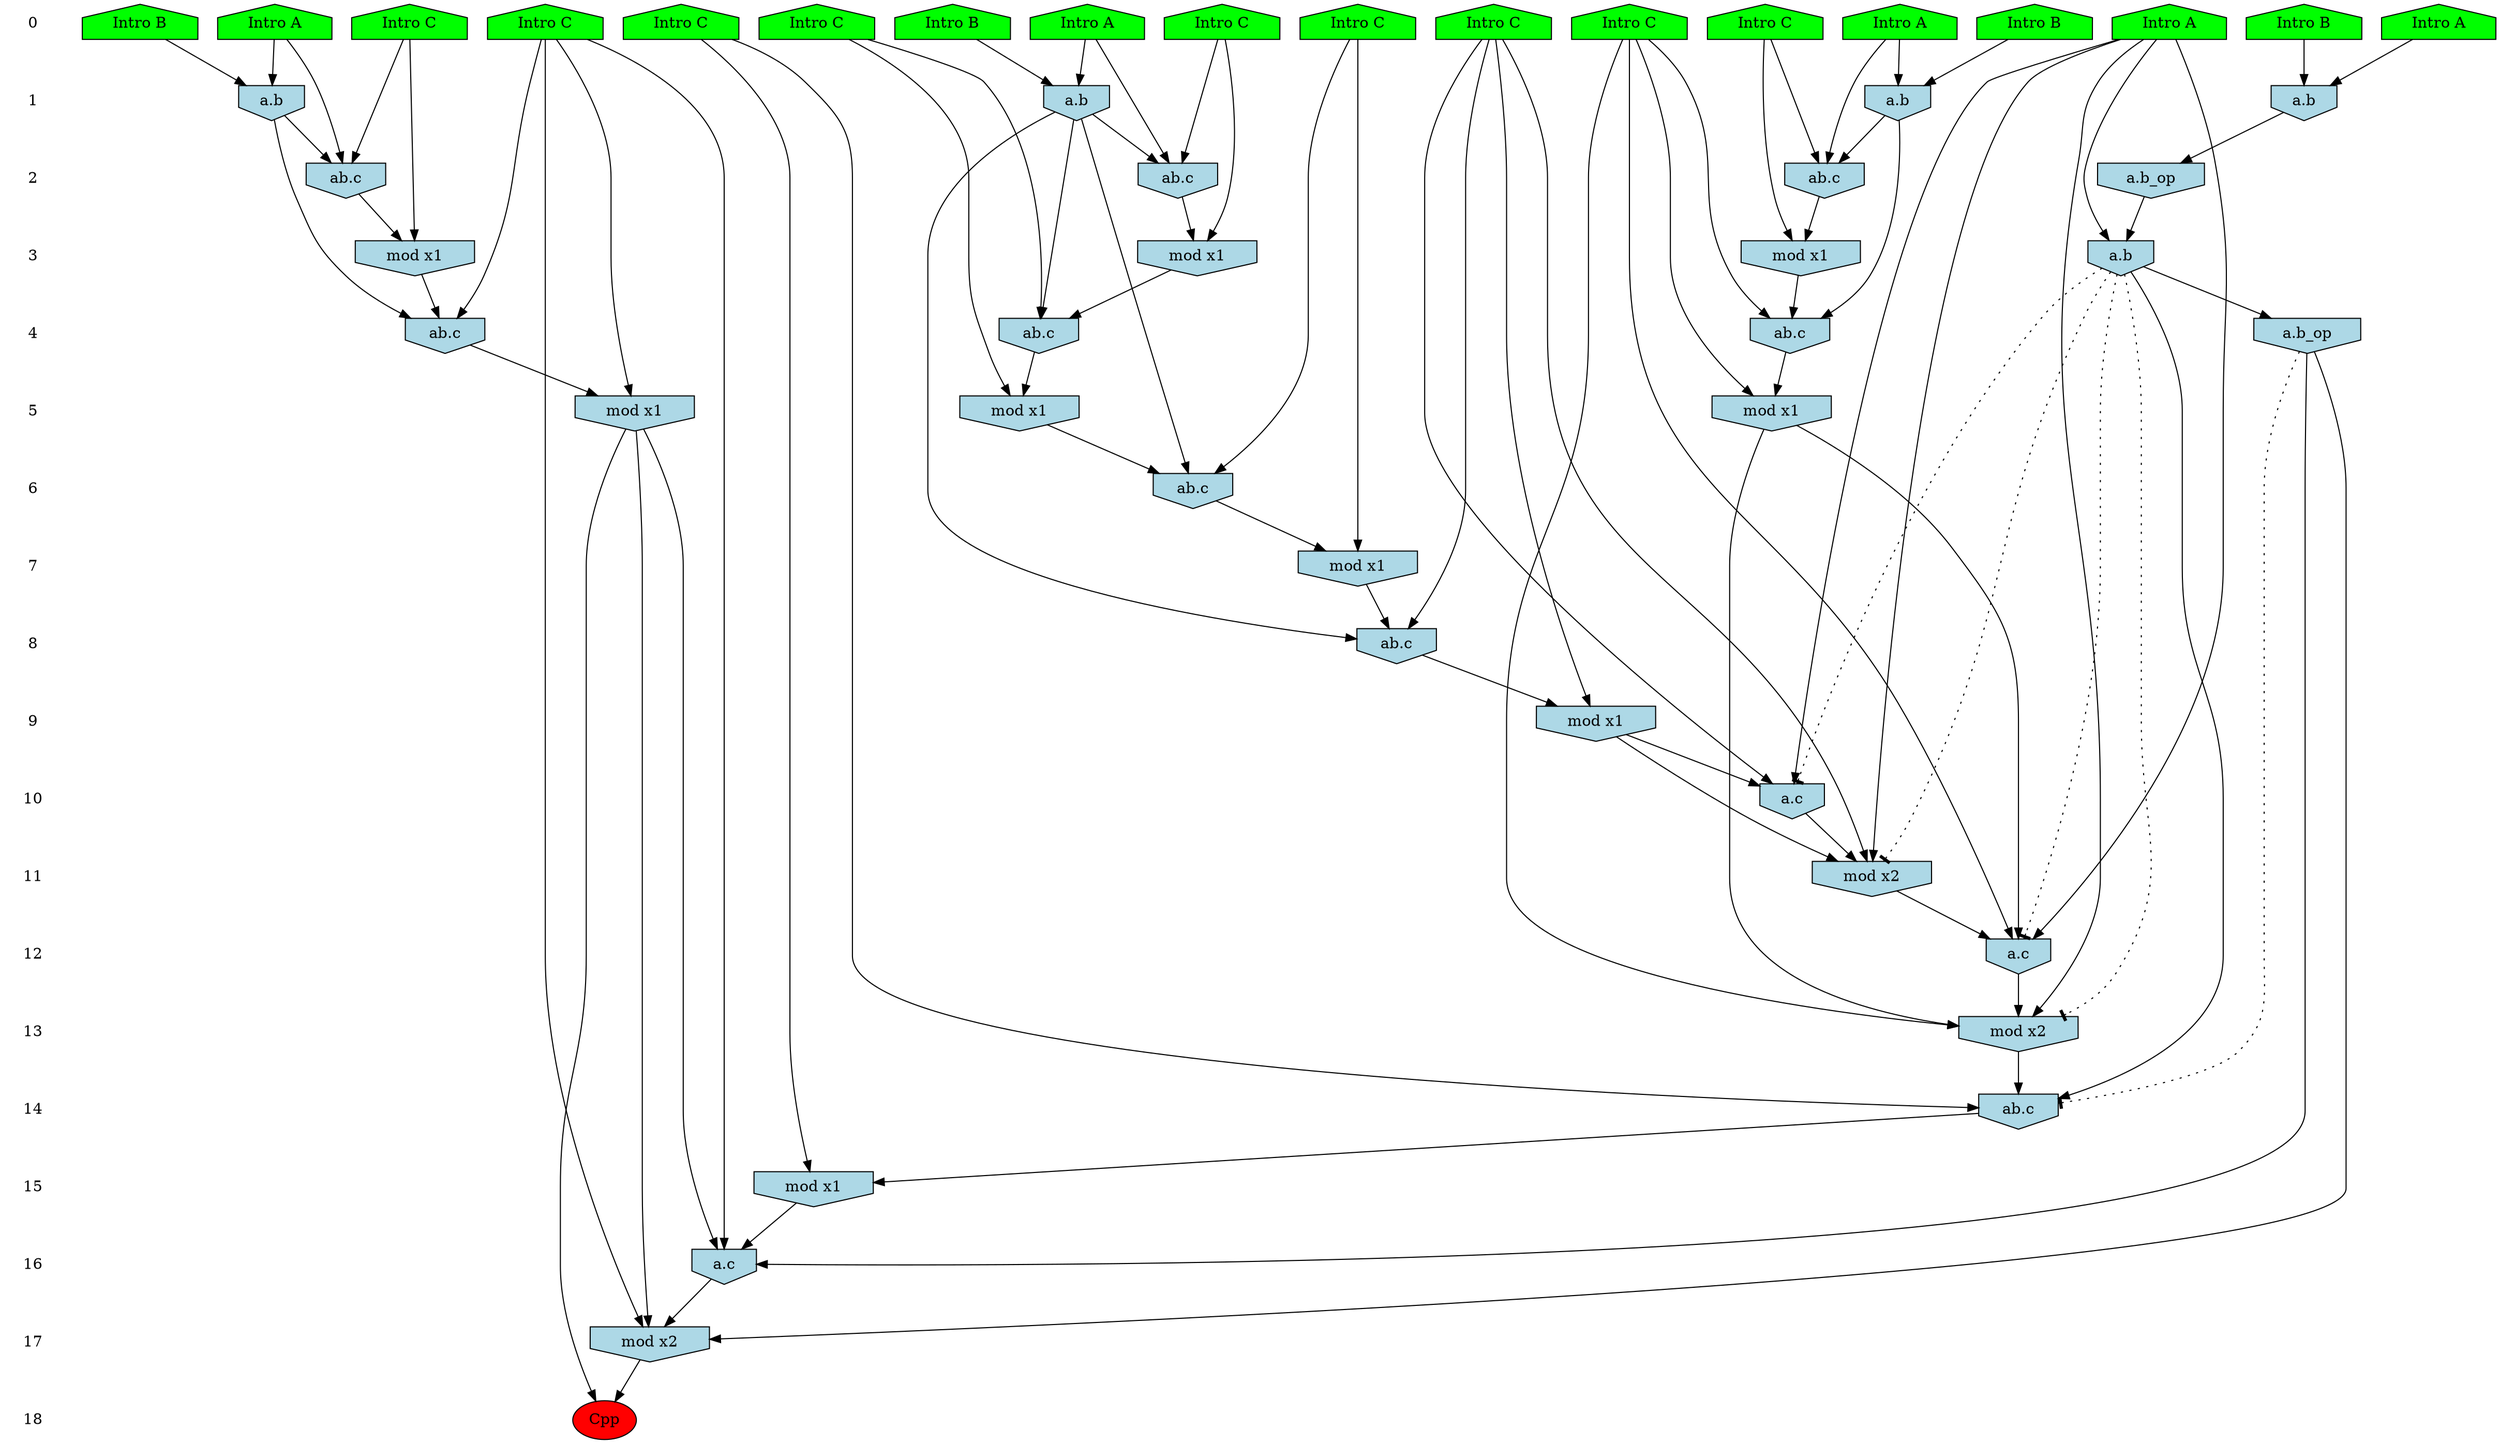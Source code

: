 /* Compression of 1 causal flows obtained in average at 1.553518E+01 t.u */
/* Compressed causal flows were: [2593] */
digraph G{
 ranksep=.5 ; 
{ rank = same ; "0" [shape=plaintext] ; node_1 [label ="Intro B", shape=house, style=filled, fillcolor=green] ;
node_2 [label ="Intro B", shape=house, style=filled, fillcolor=green] ;
node_3 [label ="Intro A", shape=house, style=filled, fillcolor=green] ;
node_4 [label ="Intro A", shape=house, style=filled, fillcolor=green] ;
node_5 [label ="Intro A", shape=house, style=filled, fillcolor=green] ;
node_6 [label ="Intro B", shape=house, style=filled, fillcolor=green] ;
node_7 [label ="Intro A", shape=house, style=filled, fillcolor=green] ;
node_8 [label ="Intro A", shape=house, style=filled, fillcolor=green] ;
node_9 [label ="Intro B", shape=house, style=filled, fillcolor=green] ;
node_10 [label ="Intro C", shape=house, style=filled, fillcolor=green] ;
node_11 [label ="Intro C", shape=house, style=filled, fillcolor=green] ;
node_12 [label ="Intro C", shape=house, style=filled, fillcolor=green] ;
node_13 [label ="Intro C", shape=house, style=filled, fillcolor=green] ;
node_14 [label ="Intro C", shape=house, style=filled, fillcolor=green] ;
node_15 [label ="Intro C", shape=house, style=filled, fillcolor=green] ;
node_16 [label ="Intro C", shape=house, style=filled, fillcolor=green] ;
node_17 [label ="Intro C", shape=house, style=filled, fillcolor=green] ;
node_18 [label ="Intro C", shape=house, style=filled, fillcolor=green] ;
}
{ rank = same ; "1" [shape=plaintext] ; node_19 [label="a.b", shape=invhouse, style=filled, fillcolor = lightblue] ;
node_29 [label="a.b", shape=invhouse, style=filled, fillcolor = lightblue] ;
node_31 [label="a.b", shape=invhouse, style=filled, fillcolor = lightblue] ;
node_33 [label="a.b", shape=invhouse, style=filled, fillcolor = lightblue] ;
}
{ rank = same ; "2" [shape=plaintext] ; node_20 [label="ab.c", shape=invhouse, style=filled, fillcolor = lightblue] ;
node_32 [label="ab.c", shape=invhouse, style=filled, fillcolor = lightblue] ;
node_36 [label="ab.c", shape=invhouse, style=filled, fillcolor = lightblue] ;
node_38 [label="a.b_op", shape=invhouse, style=filled, fillcolor = lightblue] ;
}
{ rank = same ; "3" [shape=plaintext] ; node_21 [label="mod x1", shape=invhouse, style=filled, fillcolor = lightblue] ;
node_34 [label="mod x1", shape=invhouse, style=filled, fillcolor = lightblue] ;
node_37 [label="mod x1", shape=invhouse, style=filled, fillcolor = lightblue] ;
node_44 [label="a.b", shape=invhouse, style=filled, fillcolor = lightblue] ;
}
{ rank = same ; "4" [shape=plaintext] ; node_22 [label="ab.c", shape=invhouse, style=filled, fillcolor = lightblue] ;
node_35 [label="ab.c", shape=invhouse, style=filled, fillcolor = lightblue] ;
node_39 [label="ab.c", shape=invhouse, style=filled, fillcolor = lightblue] ;
node_46 [label="a.b_op", shape=invhouse, style=filled, fillcolor = lightblue] ;
}
{ rank = same ; "5" [shape=plaintext] ; node_23 [label="mod x1", shape=invhouse, style=filled, fillcolor = lightblue] ;
node_40 [label="mod x1", shape=invhouse, style=filled, fillcolor = lightblue] ;
node_41 [label="mod x1", shape=invhouse, style=filled, fillcolor = lightblue] ;
}
{ rank = same ; "6" [shape=plaintext] ; node_24 [label="ab.c", shape=invhouse, style=filled, fillcolor = lightblue] ;
}
{ rank = same ; "7" [shape=plaintext] ; node_25 [label="mod x1", shape=invhouse, style=filled, fillcolor = lightblue] ;
}
{ rank = same ; "8" [shape=plaintext] ; node_26 [label="ab.c", shape=invhouse, style=filled, fillcolor = lightblue] ;
}
{ rank = same ; "9" [shape=plaintext] ; node_27 [label="mod x1", shape=invhouse, style=filled, fillcolor = lightblue] ;
}
{ rank = same ; "10" [shape=plaintext] ; node_28 [label="a.c", shape=invhouse, style=filled, fillcolor = lightblue] ;
}
{ rank = same ; "11" [shape=plaintext] ; node_30 [label="mod x2", shape=invhouse, style=filled, fillcolor = lightblue] ;
}
{ rank = same ; "12" [shape=plaintext] ; node_42 [label="a.c", shape=invhouse, style=filled, fillcolor = lightblue] ;
}
{ rank = same ; "13" [shape=plaintext] ; node_43 [label="mod x2", shape=invhouse, style=filled, fillcolor = lightblue] ;
}
{ rank = same ; "14" [shape=plaintext] ; node_45 [label="ab.c", shape=invhouse, style=filled, fillcolor = lightblue] ;
}
{ rank = same ; "15" [shape=plaintext] ; node_47 [label="mod x1", shape=invhouse, style=filled, fillcolor = lightblue] ;
}
{ rank = same ; "16" [shape=plaintext] ; node_48 [label="a.c", shape=invhouse, style=filled, fillcolor = lightblue] ;
}
{ rank = same ; "17" [shape=plaintext] ; node_49 [label="mod x2", shape=invhouse, style=filled, fillcolor = lightblue] ;
}
{ rank = same ; "18" [shape=plaintext] ; node_50 [label ="Cpp", style=filled, fillcolor=red] ;
}
"0" -> "1" [style="invis"]; 
"1" -> "2" [style="invis"]; 
"2" -> "3" [style="invis"]; 
"3" -> "4" [style="invis"]; 
"4" -> "5" [style="invis"]; 
"5" -> "6" [style="invis"]; 
"6" -> "7" [style="invis"]; 
"7" -> "8" [style="invis"]; 
"8" -> "9" [style="invis"]; 
"9" -> "10" [style="invis"]; 
"10" -> "11" [style="invis"]; 
"11" -> "12" [style="invis"]; 
"12" -> "13" [style="invis"]; 
"13" -> "14" [style="invis"]; 
"14" -> "15" [style="invis"]; 
"15" -> "16" [style="invis"]; 
"16" -> "17" [style="invis"]; 
"17" -> "18" [style="invis"]; 
node_6 -> node_19
node_8 -> node_19
node_8 -> node_20
node_16 -> node_20
node_19 -> node_20
node_16 -> node_21
node_20 -> node_21
node_18 -> node_22
node_19 -> node_22
node_21 -> node_22
node_18 -> node_23
node_22 -> node_23
node_11 -> node_24
node_19 -> node_24
node_23 -> node_24
node_11 -> node_25
node_24 -> node_25
node_10 -> node_26
node_19 -> node_26
node_25 -> node_26
node_10 -> node_27
node_26 -> node_27
node_4 -> node_28
node_10 -> node_28
node_27 -> node_28
node_2 -> node_29
node_3 -> node_29
node_4 -> node_30
node_10 -> node_30
node_27 -> node_30
node_28 -> node_30
node_5 -> node_31
node_9 -> node_31
node_5 -> node_32
node_12 -> node_32
node_31 -> node_32
node_1 -> node_33
node_7 -> node_33
node_12 -> node_34
node_32 -> node_34
node_14 -> node_35
node_31 -> node_35
node_34 -> node_35
node_7 -> node_36
node_15 -> node_36
node_33 -> node_36
node_15 -> node_37
node_36 -> node_37
node_29 -> node_38
node_13 -> node_39
node_33 -> node_39
node_37 -> node_39
node_13 -> node_40
node_39 -> node_40
node_14 -> node_41
node_35 -> node_41
node_4 -> node_42
node_14 -> node_42
node_30 -> node_42
node_41 -> node_42
node_4 -> node_43
node_14 -> node_43
node_41 -> node_43
node_42 -> node_43
node_4 -> node_44
node_38 -> node_44
node_17 -> node_45
node_43 -> node_45
node_44 -> node_45
node_44 -> node_46
node_17 -> node_47
node_45 -> node_47
node_13 -> node_48
node_40 -> node_48
node_46 -> node_48
node_47 -> node_48
node_13 -> node_49
node_40 -> node_49
node_46 -> node_49
node_48 -> node_49
node_40 -> node_50
node_49 -> node_50
node_44 -> node_43 [style=dotted, arrowhead = tee] 
node_44 -> node_42 [style=dotted, arrowhead = tee] 
node_44 -> node_30 [style=dotted, arrowhead = tee] 
node_44 -> node_28 [style=dotted, arrowhead = tee] 
node_46 -> node_45 [style=dotted, arrowhead = tee] 
}
/*
 Dot generation time: 0.000212
*/